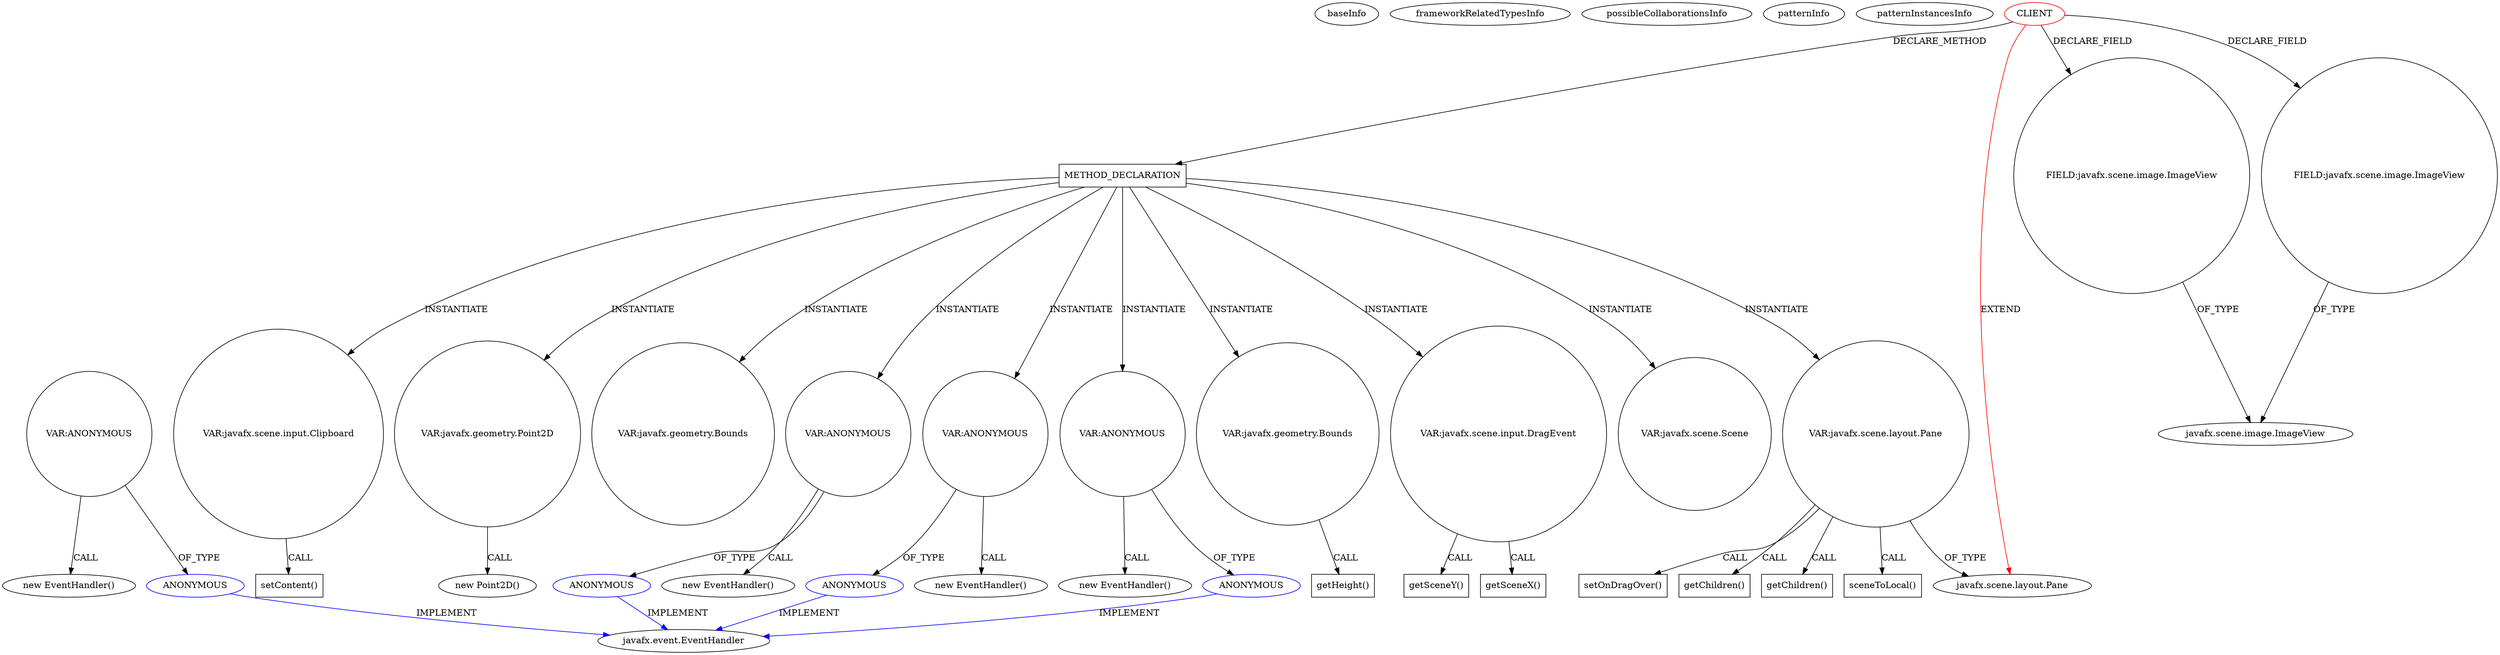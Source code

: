 digraph {
baseInfo[graphId=2204,category="pattern",isAnonymous=false,possibleRelation=true]
frameworkRelatedTypesInfo[0="javafx.scene.layout.Pane"]
possibleCollaborationsInfo[0="2204~INSTANTIATION-CLIENT_METHOD_DECLARATION-~javafx.scene.layout.Pane ~javafx.event.EventHandler ~false~true",1="2204~INSTANTIATION-CLIENT_METHOD_DECLARATION-~javafx.scene.layout.Pane ~javafx.event.EventHandler ~false~true",2="2204~INSTANTIATION-CLIENT_METHOD_DECLARATION-~javafx.scene.layout.Pane ~javafx.event.EventHandler ~false~true",3="2204~INSTANTIATION-~javafx.scene.layout.Pane ~javafx.event.EventHandler ~false~true"]
patternInfo[frequency=2.0,patternRootClient=0]
patternInstancesInfo[0="prashker-KingsSGF~/prashker-KingsSGF/KingsSGF-master/src/uiSam/HexTileView.java~HexTileView~3900",1="prashker-KingsSGF~/prashker-KingsSGF/KingsSGF-master/src/uiSam/BankView.java~BankView~3932"]
141[label="new Point2D()",vertexType="CONSTRUCTOR_CALL",isFrameworkType=false]
142[label="VAR:javafx.geometry.Point2D",vertexType="VARIABLE_EXPRESION",isFrameworkType=false,shape=circle]
86[label="METHOD_DECLARATION",vertexType="CLIENT_METHOD_DECLARATION",isFrameworkType=false,shape=box]
0[label="CLIENT",vertexType="ROOT_CLIENT_CLASS_DECLARATION",isFrameworkType=false,color=red]
169[label="VAR:ANONYMOUS",vertexType="VARIABLE_EXPRESION",isFrameworkType=false,shape=circle]
170[label="ANONYMOUS",vertexType="REFERENCE_ANONYMOUS_DECLARATION",isFrameworkType=false,color=blue]
168[label="new EventHandler()",vertexType="CONSTRUCTOR_CALL",isFrameworkType=false]
154[label="VAR:javafx.geometry.Bounds",vertexType="VARIABLE_EXPRESION",isFrameworkType=false,shape=circle]
98[label="VAR:ANONYMOUS",vertexType="VARIABLE_EXPRESION",isFrameworkType=false,shape=circle]
99[label="ANONYMOUS",vertexType="REFERENCE_ANONYMOUS_DECLARATION",isFrameworkType=false,color=blue]
97[label="new EventHandler()",vertexType="CONSTRUCTOR_CALL",isFrameworkType=false]
136[label="VAR:ANONYMOUS",vertexType="VARIABLE_EXPRESION",isFrameworkType=false,shape=circle]
137[label="ANONYMOUS",vertexType="REFERENCE_ANONYMOUS_DECLARATION",isFrameworkType=false,color=blue]
135[label="new EventHandler()",vertexType="CONSTRUCTOR_CALL",isFrameworkType=false]
1[label="javafx.scene.layout.Pane",vertexType="FRAMEWORK_CLASS_TYPE",isFrameworkType=false]
161[label="VAR:javafx.geometry.Bounds",vertexType="VARIABLE_EXPRESION",isFrameworkType=false,shape=circle]
144[label="VAR:javafx.scene.input.DragEvent",vertexType="VARIABLE_EXPRESION",isFrameworkType=false,shape=circle]
145[label="getSceneX()",vertexType="INSIDE_CALL",isFrameworkType=false,shape=box]
148[label="getSceneY()",vertexType="INSIDE_CALL",isFrameworkType=false,shape=box]
110[label="VAR:javafx.scene.layout.Pane",vertexType="VARIABLE_EXPRESION",isFrameworkType=false,shape=circle]
134[label="setOnDragOver()",vertexType="INSIDE_CALL",isFrameworkType=false,shape=box]
114[label="getChildren()",vertexType="INSIDE_CALL",isFrameworkType=false,shape=box]
111[label="getChildren()",vertexType="INSIDE_CALL",isFrameworkType=false,shape=box]
80[label="javafx.event.EventHandler",vertexType="FRAMEWORK_INTERFACE_TYPE",isFrameworkType=false]
79[label="ANONYMOUS",vertexType="REFERENCE_ANONYMOUS_DECLARATION",isFrameworkType=false,color=blue]
78[label="VAR:ANONYMOUS",vertexType="VARIABLE_EXPRESION",isFrameworkType=false,shape=circle]
77[label="new EventHandler()",vertexType="CONSTRUCTOR_CALL",isFrameworkType=false]
89[label="VAR:javafx.scene.Scene",vertexType="VARIABLE_EXPRESION",isFrameworkType=false,shape=circle]
130[label="VAR:javafx.scene.input.Clipboard",vertexType="VARIABLE_EXPRESION",isFrameworkType=false,shape=circle]
131[label="setContent()",vertexType="INSIDE_CALL",isFrameworkType=false,shape=box]
162[label="getHeight()",vertexType="INSIDE_CALL",isFrameworkType=false,shape=box]
140[label="sceneToLocal()",vertexType="INSIDE_CALL",isFrameworkType=false,shape=box]
12[label="FIELD:javafx.scene.image.ImageView",vertexType="FIELD_DECLARATION",isFrameworkType=false,shape=circle]
3[label="javafx.scene.image.ImageView",vertexType="FRAMEWORK_CLASS_TYPE",isFrameworkType=false]
4[label="FIELD:javafx.scene.image.ImageView",vertexType="FIELD_DECLARATION",isFrameworkType=false,shape=circle]
144->148[label="CALL"]
0->4[label="DECLARE_FIELD"]
86->142[label="INSTANTIATE"]
99->80[label="IMPLEMENT",color=blue]
98->99[label="OF_TYPE"]
130->131[label="CALL"]
98->97[label="CALL"]
137->80[label="IMPLEMENT",color=blue]
170->80[label="IMPLEMENT",color=blue]
0->1[label="EXTEND",color=red]
161->162[label="CALL"]
78->77[label="CALL"]
12->3[label="OF_TYPE"]
110->140[label="CALL"]
142->141[label="CALL"]
4->3[label="OF_TYPE"]
169->168[label="CALL"]
0->86[label="DECLARE_METHOD"]
110->134[label="CALL"]
86->89[label="INSTANTIATE"]
136->137[label="OF_TYPE"]
110->1[label="OF_TYPE"]
86->98[label="INSTANTIATE"]
86->144[label="INSTANTIATE"]
86->169[label="INSTANTIATE"]
169->170[label="OF_TYPE"]
79->80[label="IMPLEMENT",color=blue]
86->136[label="INSTANTIATE"]
0->12[label="DECLARE_FIELD"]
136->135[label="CALL"]
78->79[label="OF_TYPE"]
86->110[label="INSTANTIATE"]
86->154[label="INSTANTIATE"]
86->161[label="INSTANTIATE"]
110->111[label="CALL"]
86->130[label="INSTANTIATE"]
110->114[label="CALL"]
144->145[label="CALL"]
}
